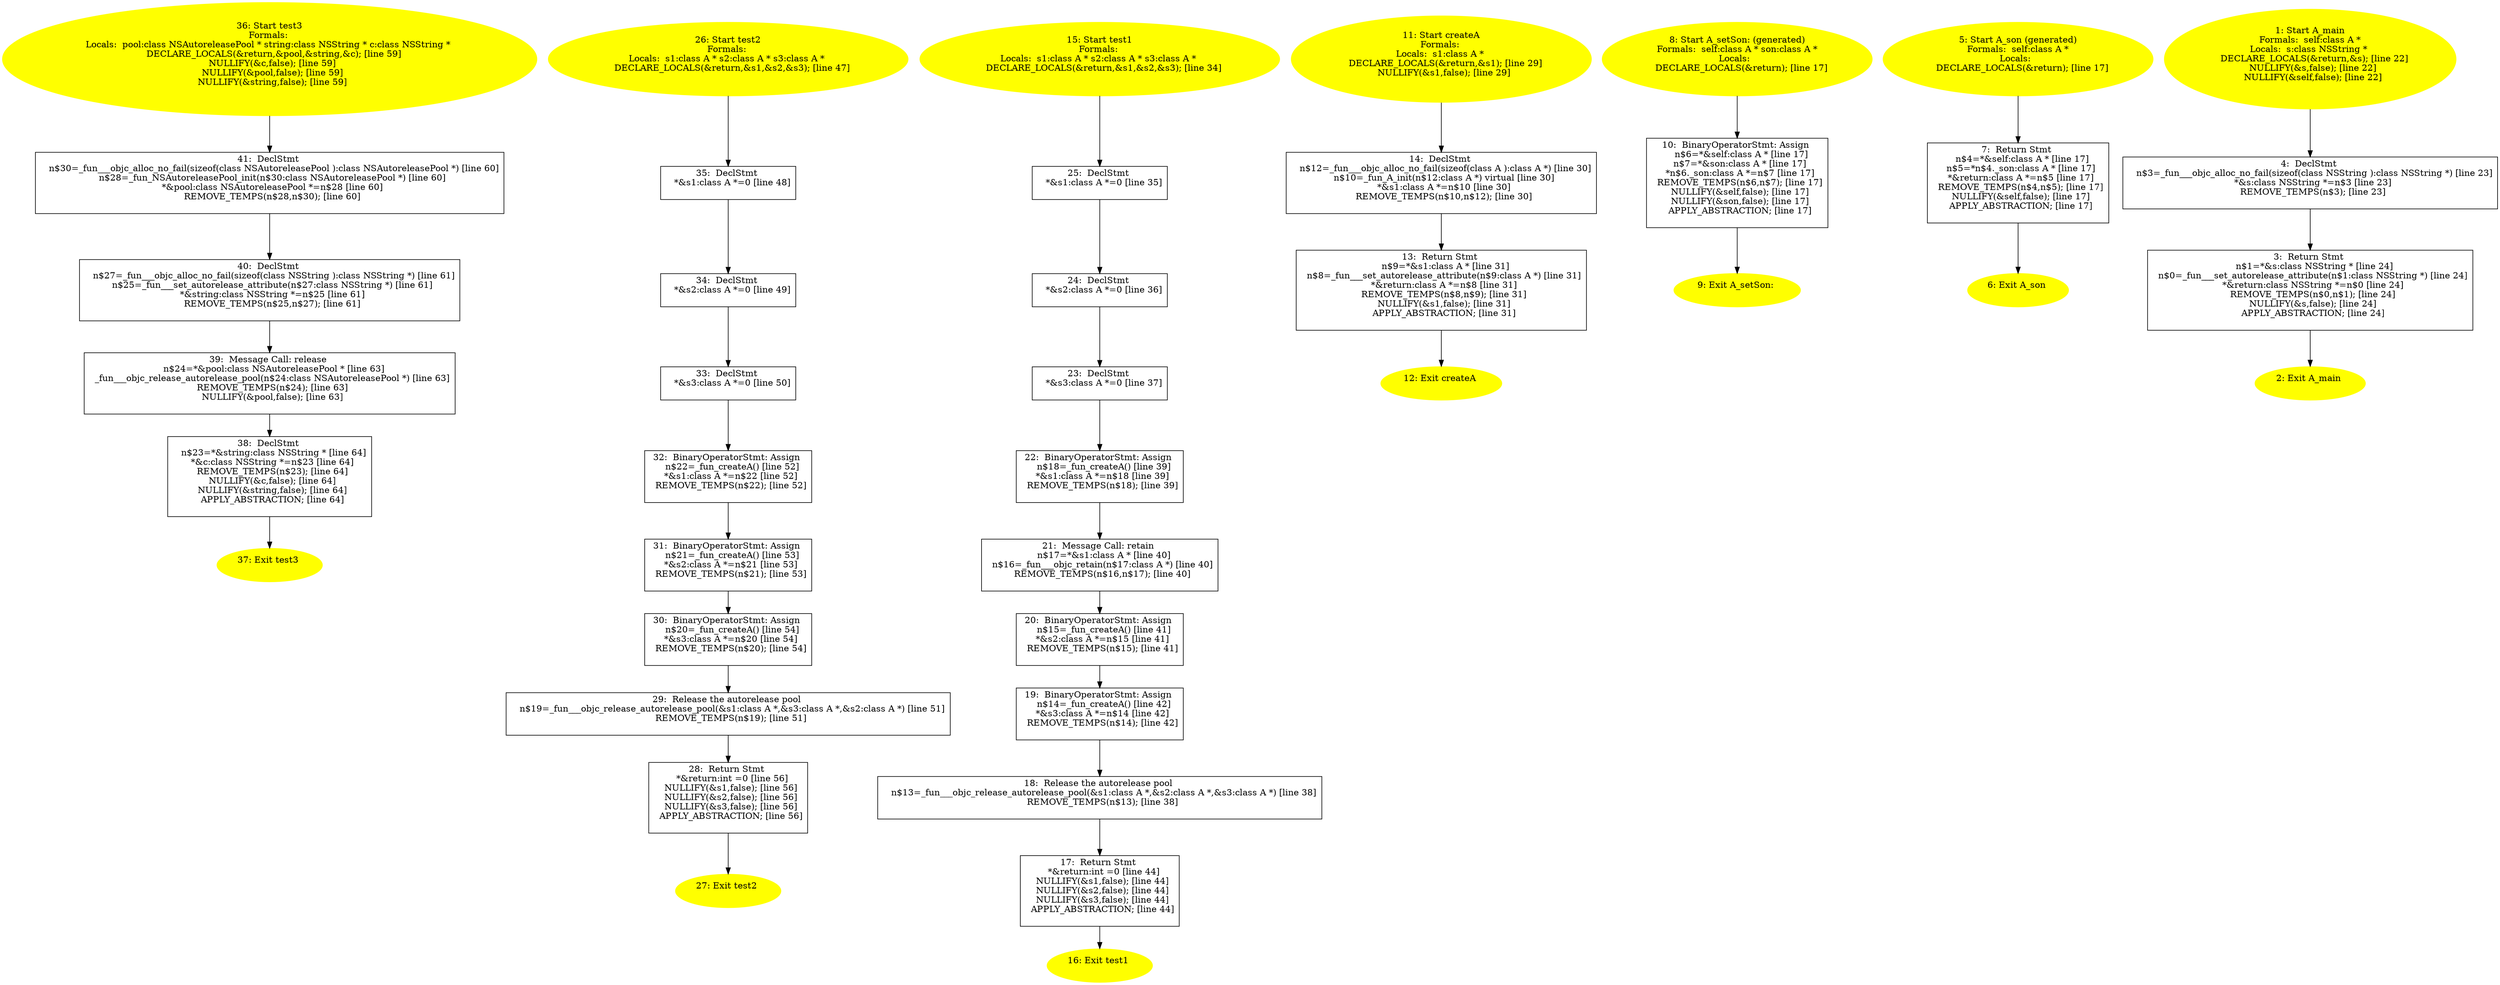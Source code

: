 digraph iCFG {
41 [label="41:  DeclStmt \n   n$30=_fun___objc_alloc_no_fail(sizeof(class NSAutoreleasePool ):class NSAutoreleasePool *) [line 60]\n  n$28=_fun_NSAutoreleasePool_init(n$30:class NSAutoreleasePool *) [line 60]\n  *&pool:class NSAutoreleasePool *=n$28 [line 60]\n  REMOVE_TEMPS(n$28,n$30); [line 60]\n " shape="box"]
	

	 41 -> 40 ;
40 [label="40:  DeclStmt \n   n$27=_fun___objc_alloc_no_fail(sizeof(class NSString ):class NSString *) [line 61]\n  n$25=_fun___set_autorelease_attribute(n$27:class NSString *) [line 61]\n  *&string:class NSString *=n$25 [line 61]\n  REMOVE_TEMPS(n$25,n$27); [line 61]\n " shape="box"]
	

	 40 -> 39 ;
39 [label="39:  Message Call: release \n   n$24=*&pool:class NSAutoreleasePool * [line 63]\n  _fun___objc_release_autorelease_pool(n$24:class NSAutoreleasePool *) [line 63]\n  REMOVE_TEMPS(n$24); [line 63]\n  NULLIFY(&pool,false); [line 63]\n " shape="box"]
	

	 39 -> 38 ;
38 [label="38:  DeclStmt \n   n$23=*&string:class NSString * [line 64]\n  *&c:class NSString *=n$23 [line 64]\n  REMOVE_TEMPS(n$23); [line 64]\n  NULLIFY(&c,false); [line 64]\n  NULLIFY(&string,false); [line 64]\n  APPLY_ABSTRACTION; [line 64]\n " shape="box"]
	

	 38 -> 37 ;
37 [label="37: Exit test3 \n  " color=yellow style=filled]
	

36 [label="36: Start test3\nFormals: \nLocals:  pool:class NSAutoreleasePool * string:class NSString * c:class NSString * \n   DECLARE_LOCALS(&return,&pool,&string,&c); [line 59]\n  NULLIFY(&c,false); [line 59]\n  NULLIFY(&pool,false); [line 59]\n  NULLIFY(&string,false); [line 59]\n " color=yellow style=filled]
	

	 36 -> 41 ;
35 [label="35:  DeclStmt \n   *&s1:class A *=0 [line 48]\n " shape="box"]
	

	 35 -> 34 ;
34 [label="34:  DeclStmt \n   *&s2:class A *=0 [line 49]\n " shape="box"]
	

	 34 -> 33 ;
33 [label="33:  DeclStmt \n   *&s3:class A *=0 [line 50]\n " shape="box"]
	

	 33 -> 32 ;
32 [label="32:  BinaryOperatorStmt: Assign \n   n$22=_fun_createA() [line 52]\n  *&s1:class A *=n$22 [line 52]\n  REMOVE_TEMPS(n$22); [line 52]\n " shape="box"]
	

	 32 -> 31 ;
31 [label="31:  BinaryOperatorStmt: Assign \n   n$21=_fun_createA() [line 53]\n  *&s2:class A *=n$21 [line 53]\n  REMOVE_TEMPS(n$21); [line 53]\n " shape="box"]
	

	 31 -> 30 ;
30 [label="30:  BinaryOperatorStmt: Assign \n   n$20=_fun_createA() [line 54]\n  *&s3:class A *=n$20 [line 54]\n  REMOVE_TEMPS(n$20); [line 54]\n " shape="box"]
	

	 30 -> 29 ;
29 [label="29:  Release the autorelease pool \n   n$19=_fun___objc_release_autorelease_pool(&s1:class A *,&s3:class A *,&s2:class A *) [line 51]\n  REMOVE_TEMPS(n$19); [line 51]\n " shape="box"]
	

	 29 -> 28 ;
28 [label="28:  Return Stmt \n   *&return:int =0 [line 56]\n  NULLIFY(&s1,false); [line 56]\n  NULLIFY(&s2,false); [line 56]\n  NULLIFY(&s3,false); [line 56]\n  APPLY_ABSTRACTION; [line 56]\n " shape="box"]
	

	 28 -> 27 ;
27 [label="27: Exit test2 \n  " color=yellow style=filled]
	

26 [label="26: Start test2\nFormals: \nLocals:  s1:class A * s2:class A * s3:class A * \n   DECLARE_LOCALS(&return,&s1,&s2,&s3); [line 47]\n " color=yellow style=filled]
	

	 26 -> 35 ;
25 [label="25:  DeclStmt \n   *&s1:class A *=0 [line 35]\n " shape="box"]
	

	 25 -> 24 ;
24 [label="24:  DeclStmt \n   *&s2:class A *=0 [line 36]\n " shape="box"]
	

	 24 -> 23 ;
23 [label="23:  DeclStmt \n   *&s3:class A *=0 [line 37]\n " shape="box"]
	

	 23 -> 22 ;
22 [label="22:  BinaryOperatorStmt: Assign \n   n$18=_fun_createA() [line 39]\n  *&s1:class A *=n$18 [line 39]\n  REMOVE_TEMPS(n$18); [line 39]\n " shape="box"]
	

	 22 -> 21 ;
21 [label="21:  Message Call: retain \n   n$17=*&s1:class A * [line 40]\n  n$16=_fun___objc_retain(n$17:class A *) [line 40]\n  REMOVE_TEMPS(n$16,n$17); [line 40]\n " shape="box"]
	

	 21 -> 20 ;
20 [label="20:  BinaryOperatorStmt: Assign \n   n$15=_fun_createA() [line 41]\n  *&s2:class A *=n$15 [line 41]\n  REMOVE_TEMPS(n$15); [line 41]\n " shape="box"]
	

	 20 -> 19 ;
19 [label="19:  BinaryOperatorStmt: Assign \n   n$14=_fun_createA() [line 42]\n  *&s3:class A *=n$14 [line 42]\n  REMOVE_TEMPS(n$14); [line 42]\n " shape="box"]
	

	 19 -> 18 ;
18 [label="18:  Release the autorelease pool \n   n$13=_fun___objc_release_autorelease_pool(&s1:class A *,&s2:class A *,&s3:class A *) [line 38]\n  REMOVE_TEMPS(n$13); [line 38]\n " shape="box"]
	

	 18 -> 17 ;
17 [label="17:  Return Stmt \n   *&return:int =0 [line 44]\n  NULLIFY(&s1,false); [line 44]\n  NULLIFY(&s2,false); [line 44]\n  NULLIFY(&s3,false); [line 44]\n  APPLY_ABSTRACTION; [line 44]\n " shape="box"]
	

	 17 -> 16 ;
16 [label="16: Exit test1 \n  " color=yellow style=filled]
	

15 [label="15: Start test1\nFormals: \nLocals:  s1:class A * s2:class A * s3:class A * \n   DECLARE_LOCALS(&return,&s1,&s2,&s3); [line 34]\n " color=yellow style=filled]
	

	 15 -> 25 ;
14 [label="14:  DeclStmt \n   n$12=_fun___objc_alloc_no_fail(sizeof(class A ):class A *) [line 30]\n  n$10=_fun_A_init(n$12:class A *) virtual [line 30]\n  *&s1:class A *=n$10 [line 30]\n  REMOVE_TEMPS(n$10,n$12); [line 30]\n " shape="box"]
	

	 14 -> 13 ;
13 [label="13:  Return Stmt \n   n$9=*&s1:class A * [line 31]\n  n$8=_fun___set_autorelease_attribute(n$9:class A *) [line 31]\n  *&return:class A *=n$8 [line 31]\n  REMOVE_TEMPS(n$8,n$9); [line 31]\n  NULLIFY(&s1,false); [line 31]\n  APPLY_ABSTRACTION; [line 31]\n " shape="box"]
	

	 13 -> 12 ;
12 [label="12: Exit createA \n  " color=yellow style=filled]
	

11 [label="11: Start createA\nFormals: \nLocals:  s1:class A * \n   DECLARE_LOCALS(&return,&s1); [line 29]\n  NULLIFY(&s1,false); [line 29]\n " color=yellow style=filled]
	

	 11 -> 14 ;
10 [label="10:  BinaryOperatorStmt: Assign \n   n$6=*&self:class A * [line 17]\n  n$7=*&son:class A * [line 17]\n  *n$6._son:class A *=n$7 [line 17]\n  REMOVE_TEMPS(n$6,n$7); [line 17]\n  NULLIFY(&self,false); [line 17]\n  NULLIFY(&son,false); [line 17]\n  APPLY_ABSTRACTION; [line 17]\n " shape="box"]
	

	 10 -> 9 ;
9 [label="9: Exit A_setSon: \n  " color=yellow style=filled]
	

8 [label="8: Start A_setSon: (generated)\nFormals:  self:class A * son:class A *\nLocals:  \n   DECLARE_LOCALS(&return); [line 17]\n " color=yellow style=filled]
	

	 8 -> 10 ;
7 [label="7:  Return Stmt \n   n$4=*&self:class A * [line 17]\n  n$5=*n$4._son:class A * [line 17]\n  *&return:class A *=n$5 [line 17]\n  REMOVE_TEMPS(n$4,n$5); [line 17]\n  NULLIFY(&self,false); [line 17]\n  APPLY_ABSTRACTION; [line 17]\n " shape="box"]
	

	 7 -> 6 ;
6 [label="6: Exit A_son \n  " color=yellow style=filled]
	

5 [label="5: Start A_son (generated)\nFormals:  self:class A *\nLocals:  \n   DECLARE_LOCALS(&return); [line 17]\n " color=yellow style=filled]
	

	 5 -> 7 ;
4 [label="4:  DeclStmt \n   n$3=_fun___objc_alloc_no_fail(sizeof(class NSString ):class NSString *) [line 23]\n  *&s:class NSString *=n$3 [line 23]\n  REMOVE_TEMPS(n$3); [line 23]\n " shape="box"]
	

	 4 -> 3 ;
3 [label="3:  Return Stmt \n   n$1=*&s:class NSString * [line 24]\n  n$0=_fun___set_autorelease_attribute(n$1:class NSString *) [line 24]\n  *&return:class NSString *=n$0 [line 24]\n  REMOVE_TEMPS(n$0,n$1); [line 24]\n  NULLIFY(&s,false); [line 24]\n  APPLY_ABSTRACTION; [line 24]\n " shape="box"]
	

	 3 -> 2 ;
2 [label="2: Exit A_main \n  " color=yellow style=filled]
	

1 [label="1: Start A_main\nFormals:  self:class A *\nLocals:  s:class NSString * \n   DECLARE_LOCALS(&return,&s); [line 22]\n  NULLIFY(&s,false); [line 22]\n  NULLIFY(&self,false); [line 22]\n " color=yellow style=filled]
	

	 1 -> 4 ;
}
